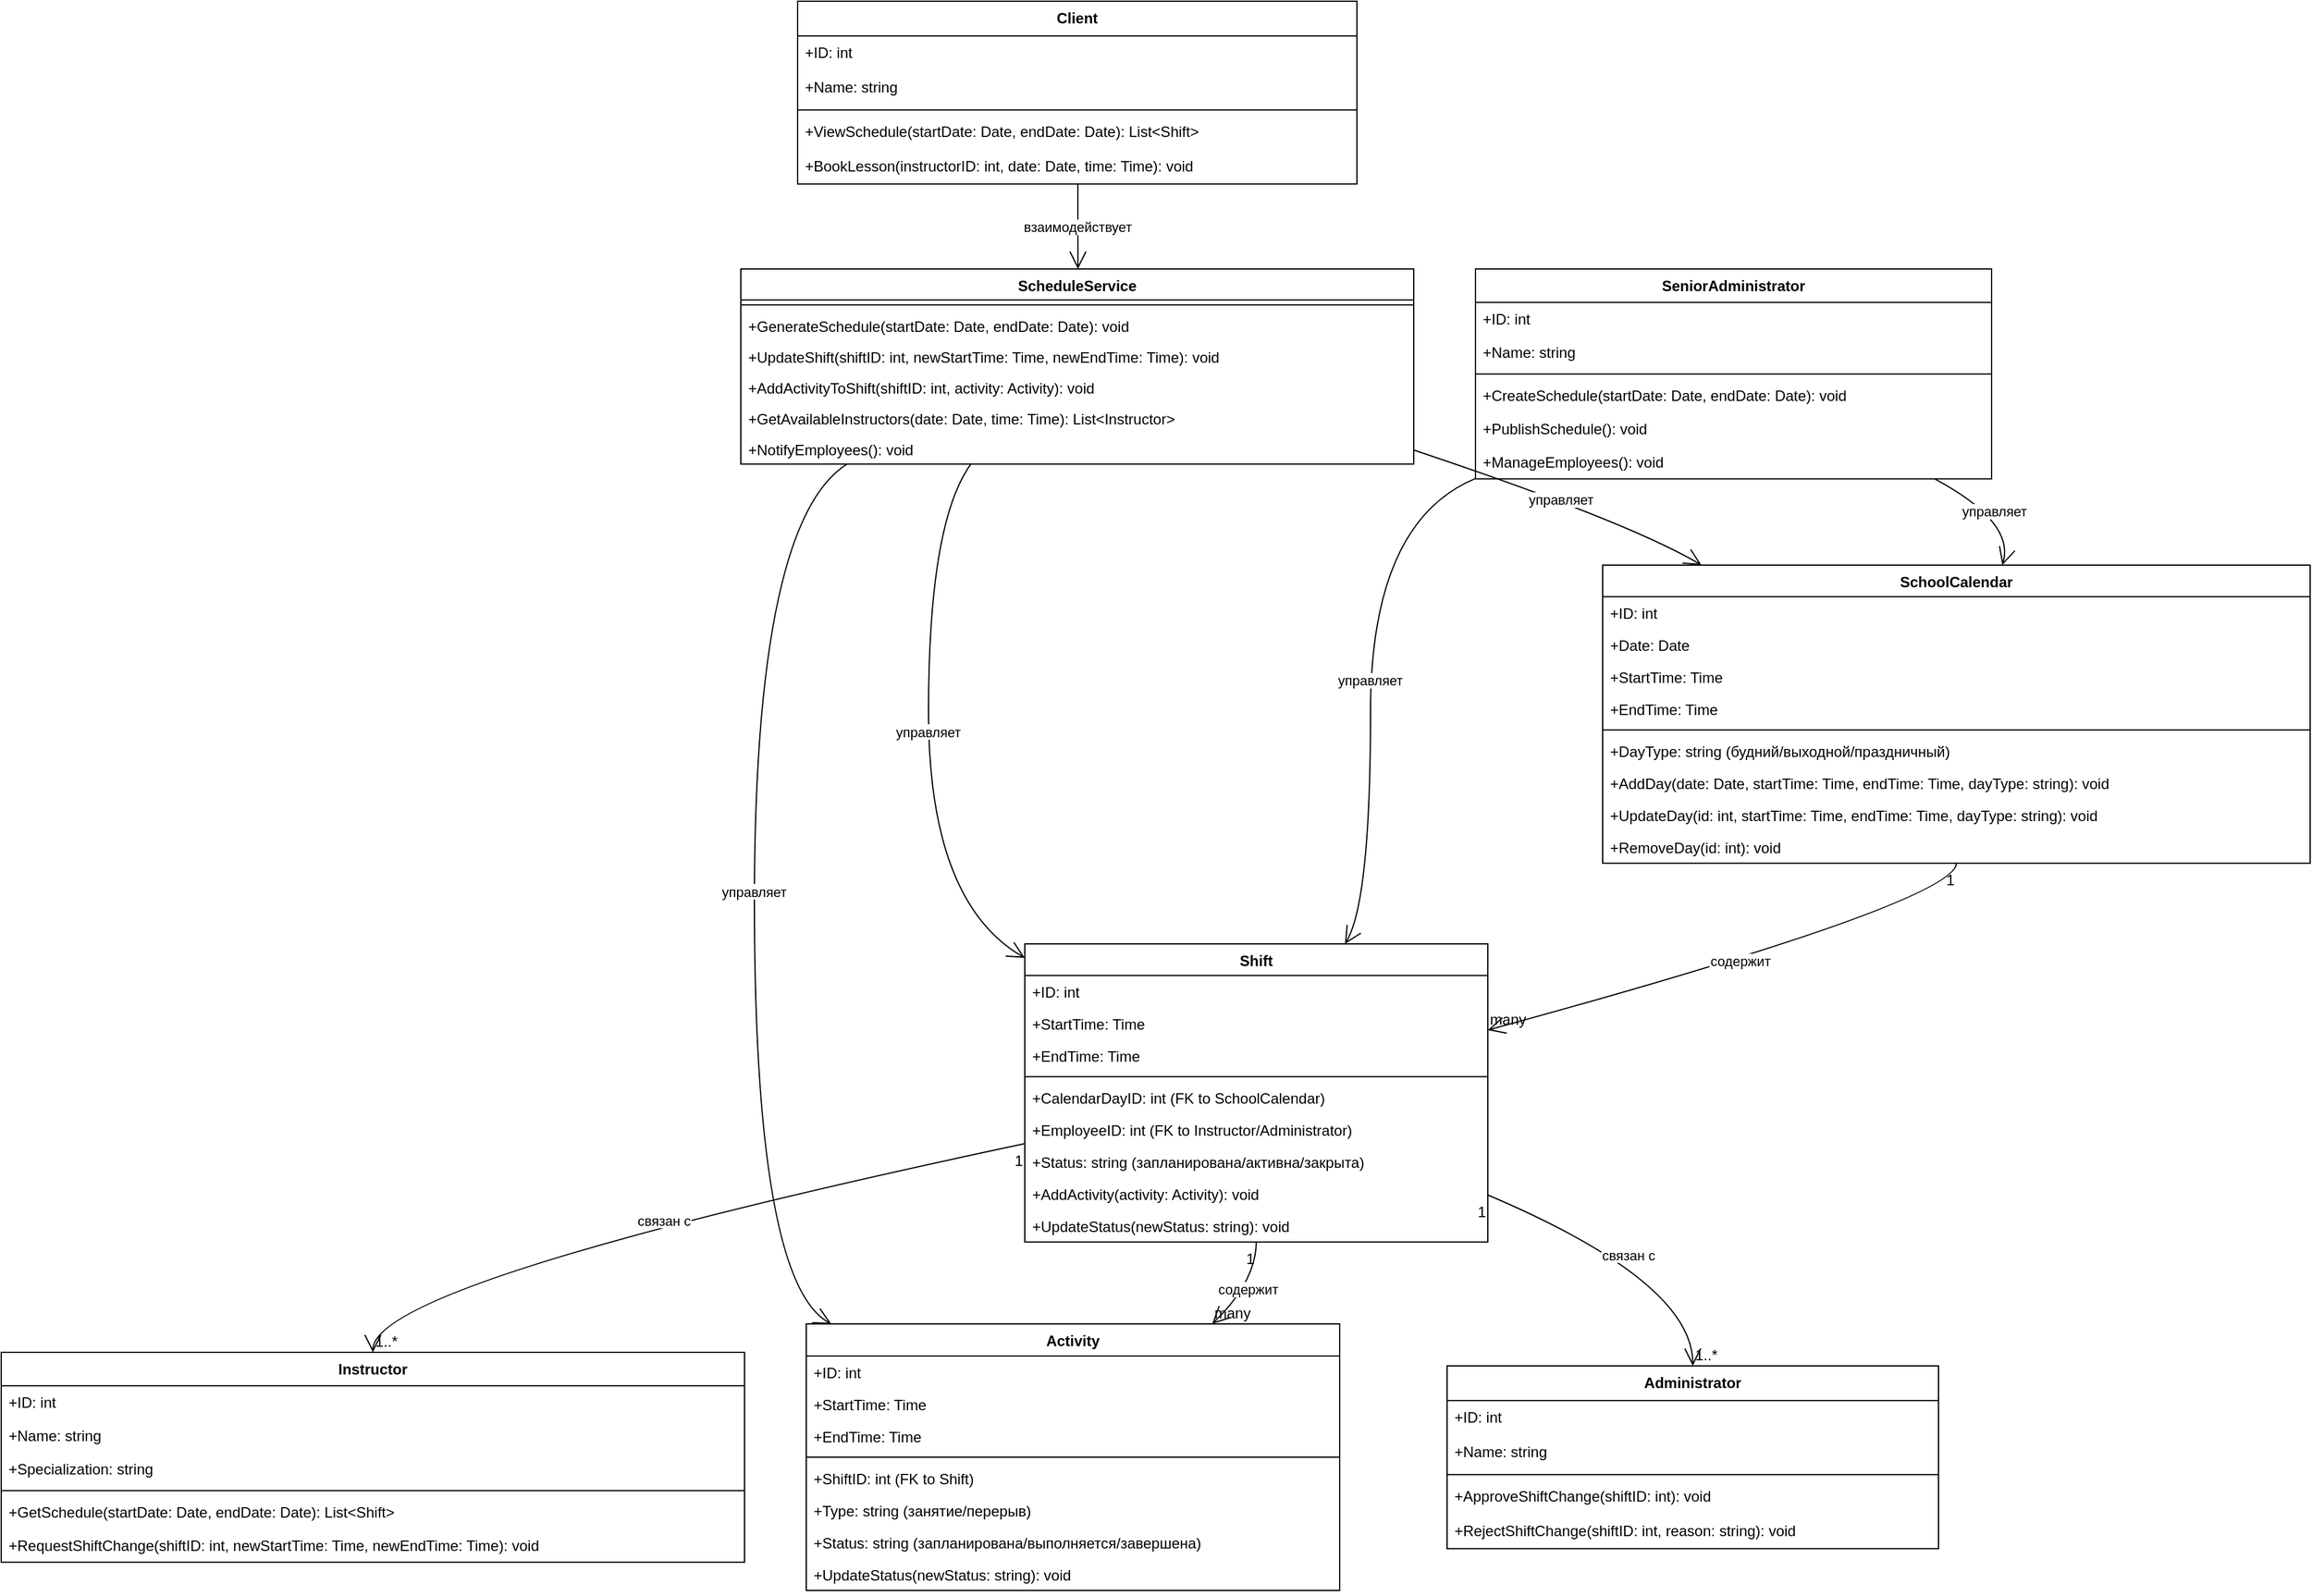 <mxfile version="24.0.4" type="device">
  <diagram name="Page-1" id="CGDX1cf6yrZZ1bMCKbE_">
    <mxGraphModel dx="2726" dy="2071" grid="1" gridSize="10" guides="1" tooltips="1" connect="1" arrows="1" fold="1" page="1" pageScale="1" pageWidth="850" pageHeight="1100" math="0" shadow="0">
      <root>
        <mxCell id="0" />
        <mxCell id="1" parent="0" />
        <mxCell id="gJbDm9_iiknffBqwd1vk-35" value="SchoolCalendar" style="swimlane;fontStyle=1;align=center;verticalAlign=top;childLayout=stackLayout;horizontal=1;startSize=25.667;horizontalStack=0;resizeParent=1;resizeParentMax=0;resizeLast=0;collapsible=0;marginBottom=0;" vertex="1" parent="1">
          <mxGeometry x="1317" y="527" width="573" height="241.667" as="geometry" />
        </mxCell>
        <mxCell id="gJbDm9_iiknffBqwd1vk-36" value="+ID: int" style="text;strokeColor=none;fillColor=none;align=left;verticalAlign=top;spacingLeft=4;spacingRight=4;overflow=hidden;rotatable=0;points=[[0,0.5],[1,0.5]];portConstraint=eastwest;" vertex="1" parent="gJbDm9_iiknffBqwd1vk-35">
          <mxGeometry y="25.667" width="573" height="26" as="geometry" />
        </mxCell>
        <mxCell id="gJbDm9_iiknffBqwd1vk-37" value="+Date: Date" style="text;strokeColor=none;fillColor=none;align=left;verticalAlign=top;spacingLeft=4;spacingRight=4;overflow=hidden;rotatable=0;points=[[0,0.5],[1,0.5]];portConstraint=eastwest;" vertex="1" parent="gJbDm9_iiknffBqwd1vk-35">
          <mxGeometry y="51.667" width="573" height="26" as="geometry" />
        </mxCell>
        <mxCell id="gJbDm9_iiknffBqwd1vk-38" value="+StartTime: Time" style="text;strokeColor=none;fillColor=none;align=left;verticalAlign=top;spacingLeft=4;spacingRight=4;overflow=hidden;rotatable=0;points=[[0,0.5],[1,0.5]];portConstraint=eastwest;" vertex="1" parent="gJbDm9_iiknffBqwd1vk-35">
          <mxGeometry y="77.667" width="573" height="26" as="geometry" />
        </mxCell>
        <mxCell id="gJbDm9_iiknffBqwd1vk-39" value="+EndTime: Time" style="text;strokeColor=none;fillColor=none;align=left;verticalAlign=top;spacingLeft=4;spacingRight=4;overflow=hidden;rotatable=0;points=[[0,0.5],[1,0.5]];portConstraint=eastwest;" vertex="1" parent="gJbDm9_iiknffBqwd1vk-35">
          <mxGeometry y="103.667" width="573" height="26" as="geometry" />
        </mxCell>
        <mxCell id="gJbDm9_iiknffBqwd1vk-40" style="line;strokeWidth=1;fillColor=none;align=left;verticalAlign=middle;spacingTop=-1;spacingLeft=3;spacingRight=3;rotatable=0;labelPosition=right;points=[];portConstraint=eastwest;strokeColor=inherit;" vertex="1" parent="gJbDm9_iiknffBqwd1vk-35">
          <mxGeometry y="129.667" width="573" height="8" as="geometry" />
        </mxCell>
        <mxCell id="gJbDm9_iiknffBqwd1vk-41" value="+DayType: string (будний/выходной/праздничный)" style="text;strokeColor=none;fillColor=none;align=left;verticalAlign=top;spacingLeft=4;spacingRight=4;overflow=hidden;rotatable=0;points=[[0,0.5],[1,0.5]];portConstraint=eastwest;" vertex="1" parent="gJbDm9_iiknffBqwd1vk-35">
          <mxGeometry y="137.667" width="573" height="26" as="geometry" />
        </mxCell>
        <mxCell id="gJbDm9_iiknffBqwd1vk-42" value="+AddDay(date: Date, startTime: Time, endTime: Time, dayType: string): void" style="text;strokeColor=none;fillColor=none;align=left;verticalAlign=top;spacingLeft=4;spacingRight=4;overflow=hidden;rotatable=0;points=[[0,0.5],[1,0.5]];portConstraint=eastwest;" vertex="1" parent="gJbDm9_iiknffBqwd1vk-35">
          <mxGeometry y="163.667" width="573" height="26" as="geometry" />
        </mxCell>
        <mxCell id="gJbDm9_iiknffBqwd1vk-43" value="+UpdateDay(id: int, startTime: Time, endTime: Time, dayType: string): void" style="text;strokeColor=none;fillColor=none;align=left;verticalAlign=top;spacingLeft=4;spacingRight=4;overflow=hidden;rotatable=0;points=[[0,0.5],[1,0.5]];portConstraint=eastwest;" vertex="1" parent="gJbDm9_iiknffBqwd1vk-35">
          <mxGeometry y="189.667" width="573" height="26" as="geometry" />
        </mxCell>
        <mxCell id="gJbDm9_iiknffBqwd1vk-44" value="+RemoveDay(id: int): void" style="text;strokeColor=none;fillColor=none;align=left;verticalAlign=top;spacingLeft=4;spacingRight=4;overflow=hidden;rotatable=0;points=[[0,0.5],[1,0.5]];portConstraint=eastwest;" vertex="1" parent="gJbDm9_iiknffBqwd1vk-35">
          <mxGeometry y="215.667" width="573" height="26" as="geometry" />
        </mxCell>
        <mxCell id="gJbDm9_iiknffBqwd1vk-45" value="Shift" style="swimlane;fontStyle=1;align=center;verticalAlign=top;childLayout=stackLayout;horizontal=1;startSize=25.667;horizontalStack=0;resizeParent=1;resizeParentMax=0;resizeLast=0;collapsible=0;marginBottom=0;" vertex="1" parent="1">
          <mxGeometry x="849" y="834" width="375" height="241.667" as="geometry" />
        </mxCell>
        <mxCell id="gJbDm9_iiknffBqwd1vk-46" value="+ID: int" style="text;strokeColor=none;fillColor=none;align=left;verticalAlign=top;spacingLeft=4;spacingRight=4;overflow=hidden;rotatable=0;points=[[0,0.5],[1,0.5]];portConstraint=eastwest;" vertex="1" parent="gJbDm9_iiknffBqwd1vk-45">
          <mxGeometry y="25.667" width="375" height="26" as="geometry" />
        </mxCell>
        <mxCell id="gJbDm9_iiknffBqwd1vk-47" value="+StartTime: Time" style="text;strokeColor=none;fillColor=none;align=left;verticalAlign=top;spacingLeft=4;spacingRight=4;overflow=hidden;rotatable=0;points=[[0,0.5],[1,0.5]];portConstraint=eastwest;" vertex="1" parent="gJbDm9_iiknffBqwd1vk-45">
          <mxGeometry y="51.667" width="375" height="26" as="geometry" />
        </mxCell>
        <mxCell id="gJbDm9_iiknffBqwd1vk-48" value="+EndTime: Time" style="text;strokeColor=none;fillColor=none;align=left;verticalAlign=top;spacingLeft=4;spacingRight=4;overflow=hidden;rotatable=0;points=[[0,0.5],[1,0.5]];portConstraint=eastwest;" vertex="1" parent="gJbDm9_iiknffBqwd1vk-45">
          <mxGeometry y="77.667" width="375" height="26" as="geometry" />
        </mxCell>
        <mxCell id="gJbDm9_iiknffBqwd1vk-49" style="line;strokeWidth=1;fillColor=none;align=left;verticalAlign=middle;spacingTop=-1;spacingLeft=3;spacingRight=3;rotatable=0;labelPosition=right;points=[];portConstraint=eastwest;strokeColor=inherit;" vertex="1" parent="gJbDm9_iiknffBqwd1vk-45">
          <mxGeometry y="103.667" width="375" height="8" as="geometry" />
        </mxCell>
        <mxCell id="gJbDm9_iiknffBqwd1vk-50" value="+CalendarDayID: int (FK to SchoolCalendar)" style="text;strokeColor=none;fillColor=none;align=left;verticalAlign=top;spacingLeft=4;spacingRight=4;overflow=hidden;rotatable=0;points=[[0,0.5],[1,0.5]];portConstraint=eastwest;" vertex="1" parent="gJbDm9_iiknffBqwd1vk-45">
          <mxGeometry y="111.667" width="375" height="26" as="geometry" />
        </mxCell>
        <mxCell id="gJbDm9_iiknffBqwd1vk-51" value="+EmployeeID: int (FK to Instructor/Administrator)" style="text;strokeColor=none;fillColor=none;align=left;verticalAlign=top;spacingLeft=4;spacingRight=4;overflow=hidden;rotatable=0;points=[[0,0.5],[1,0.5]];portConstraint=eastwest;" vertex="1" parent="gJbDm9_iiknffBqwd1vk-45">
          <mxGeometry y="137.667" width="375" height="26" as="geometry" />
        </mxCell>
        <mxCell id="gJbDm9_iiknffBqwd1vk-52" value="+Status: string (запланирована/активна/закрыта)" style="text;strokeColor=none;fillColor=none;align=left;verticalAlign=top;spacingLeft=4;spacingRight=4;overflow=hidden;rotatable=0;points=[[0,0.5],[1,0.5]];portConstraint=eastwest;" vertex="1" parent="gJbDm9_iiknffBqwd1vk-45">
          <mxGeometry y="163.667" width="375" height="26" as="geometry" />
        </mxCell>
        <mxCell id="gJbDm9_iiknffBqwd1vk-53" value="+AddActivity(activity: Activity): void" style="text;strokeColor=none;fillColor=none;align=left;verticalAlign=top;spacingLeft=4;spacingRight=4;overflow=hidden;rotatable=0;points=[[0,0.5],[1,0.5]];portConstraint=eastwest;" vertex="1" parent="gJbDm9_iiknffBqwd1vk-45">
          <mxGeometry y="189.667" width="375" height="26" as="geometry" />
        </mxCell>
        <mxCell id="gJbDm9_iiknffBqwd1vk-54" value="+UpdateStatus(newStatus: string): void" style="text;strokeColor=none;fillColor=none;align=left;verticalAlign=top;spacingLeft=4;spacingRight=4;overflow=hidden;rotatable=0;points=[[0,0.5],[1,0.5]];portConstraint=eastwest;" vertex="1" parent="gJbDm9_iiknffBqwd1vk-45">
          <mxGeometry y="215.667" width="375" height="26" as="geometry" />
        </mxCell>
        <mxCell id="gJbDm9_iiknffBqwd1vk-55" value="Activity" style="swimlane;fontStyle=1;align=center;verticalAlign=top;childLayout=stackLayout;horizontal=1;startSize=26.042;horizontalStack=0;resizeParent=1;resizeParentMax=0;resizeLast=0;collapsible=0;marginBottom=0;" vertex="1" parent="1">
          <mxGeometry x="672" y="1142" width="432" height="216.042" as="geometry" />
        </mxCell>
        <mxCell id="gJbDm9_iiknffBqwd1vk-56" value="+ID: int" style="text;strokeColor=none;fillColor=none;align=left;verticalAlign=top;spacingLeft=4;spacingRight=4;overflow=hidden;rotatable=0;points=[[0,0.5],[1,0.5]];portConstraint=eastwest;" vertex="1" parent="gJbDm9_iiknffBqwd1vk-55">
          <mxGeometry y="26.042" width="432" height="26" as="geometry" />
        </mxCell>
        <mxCell id="gJbDm9_iiknffBqwd1vk-57" value="+StartTime: Time" style="text;strokeColor=none;fillColor=none;align=left;verticalAlign=top;spacingLeft=4;spacingRight=4;overflow=hidden;rotatable=0;points=[[0,0.5],[1,0.5]];portConstraint=eastwest;" vertex="1" parent="gJbDm9_iiknffBqwd1vk-55">
          <mxGeometry y="52.042" width="432" height="26" as="geometry" />
        </mxCell>
        <mxCell id="gJbDm9_iiknffBqwd1vk-58" value="+EndTime: Time" style="text;strokeColor=none;fillColor=none;align=left;verticalAlign=top;spacingLeft=4;spacingRight=4;overflow=hidden;rotatable=0;points=[[0,0.5],[1,0.5]];portConstraint=eastwest;" vertex="1" parent="gJbDm9_iiknffBqwd1vk-55">
          <mxGeometry y="78.042" width="432" height="26" as="geometry" />
        </mxCell>
        <mxCell id="gJbDm9_iiknffBqwd1vk-59" style="line;strokeWidth=1;fillColor=none;align=left;verticalAlign=middle;spacingTop=-1;spacingLeft=3;spacingRight=3;rotatable=0;labelPosition=right;points=[];portConstraint=eastwest;strokeColor=inherit;" vertex="1" parent="gJbDm9_iiknffBqwd1vk-55">
          <mxGeometry y="104.042" width="432" height="8" as="geometry" />
        </mxCell>
        <mxCell id="gJbDm9_iiknffBqwd1vk-60" value="+ShiftID: int (FK to Shift)" style="text;strokeColor=none;fillColor=none;align=left;verticalAlign=top;spacingLeft=4;spacingRight=4;overflow=hidden;rotatable=0;points=[[0,0.5],[1,0.5]];portConstraint=eastwest;" vertex="1" parent="gJbDm9_iiknffBqwd1vk-55">
          <mxGeometry y="112.042" width="432" height="26" as="geometry" />
        </mxCell>
        <mxCell id="gJbDm9_iiknffBqwd1vk-61" value="+Type: string (занятие/перерыв)" style="text;strokeColor=none;fillColor=none;align=left;verticalAlign=top;spacingLeft=4;spacingRight=4;overflow=hidden;rotatable=0;points=[[0,0.5],[1,0.5]];portConstraint=eastwest;" vertex="1" parent="gJbDm9_iiknffBqwd1vk-55">
          <mxGeometry y="138.042" width="432" height="26" as="geometry" />
        </mxCell>
        <mxCell id="gJbDm9_iiknffBqwd1vk-62" value="+Status: string (запланирована/выполняется/завершена)" style="text;strokeColor=none;fillColor=none;align=left;verticalAlign=top;spacingLeft=4;spacingRight=4;overflow=hidden;rotatable=0;points=[[0,0.5],[1,0.5]];portConstraint=eastwest;" vertex="1" parent="gJbDm9_iiknffBqwd1vk-55">
          <mxGeometry y="164.042" width="432" height="26" as="geometry" />
        </mxCell>
        <mxCell id="gJbDm9_iiknffBqwd1vk-63" value="+UpdateStatus(newStatus: string): void" style="text;strokeColor=none;fillColor=none;align=left;verticalAlign=top;spacingLeft=4;spacingRight=4;overflow=hidden;rotatable=0;points=[[0,0.5],[1,0.5]];portConstraint=eastwest;" vertex="1" parent="gJbDm9_iiknffBqwd1vk-55">
          <mxGeometry y="190.042" width="432" height="26" as="geometry" />
        </mxCell>
        <mxCell id="gJbDm9_iiknffBqwd1vk-64" value="Instructor" style="swimlane;fontStyle=1;align=center;verticalAlign=top;childLayout=stackLayout;horizontal=1;startSize=27.167;horizontalStack=0;resizeParent=1;resizeParentMax=0;resizeLast=0;collapsible=0;marginBottom=0;" vertex="1" parent="1">
          <mxGeometry x="20" y="1165" width="602" height="170.167" as="geometry" />
        </mxCell>
        <mxCell id="gJbDm9_iiknffBqwd1vk-65" value="+ID: int" style="text;strokeColor=none;fillColor=none;align=left;verticalAlign=top;spacingLeft=4;spacingRight=4;overflow=hidden;rotatable=0;points=[[0,0.5],[1,0.5]];portConstraint=eastwest;" vertex="1" parent="gJbDm9_iiknffBqwd1vk-64">
          <mxGeometry y="27.167" width="602" height="27" as="geometry" />
        </mxCell>
        <mxCell id="gJbDm9_iiknffBqwd1vk-66" value="+Name: string" style="text;strokeColor=none;fillColor=none;align=left;verticalAlign=top;spacingLeft=4;spacingRight=4;overflow=hidden;rotatable=0;points=[[0,0.5],[1,0.5]];portConstraint=eastwest;" vertex="1" parent="gJbDm9_iiknffBqwd1vk-64">
          <mxGeometry y="54.167" width="602" height="27" as="geometry" />
        </mxCell>
        <mxCell id="gJbDm9_iiknffBqwd1vk-67" value="+Specialization: string" style="text;strokeColor=none;fillColor=none;align=left;verticalAlign=top;spacingLeft=4;spacingRight=4;overflow=hidden;rotatable=0;points=[[0,0.5],[1,0.5]];portConstraint=eastwest;" vertex="1" parent="gJbDm9_iiknffBqwd1vk-64">
          <mxGeometry y="81.167" width="602" height="27" as="geometry" />
        </mxCell>
        <mxCell id="gJbDm9_iiknffBqwd1vk-68" style="line;strokeWidth=1;fillColor=none;align=left;verticalAlign=middle;spacingTop=-1;spacingLeft=3;spacingRight=3;rotatable=0;labelPosition=right;points=[];portConstraint=eastwest;strokeColor=inherit;" vertex="1" parent="gJbDm9_iiknffBqwd1vk-64">
          <mxGeometry y="108.167" width="602" height="8" as="geometry" />
        </mxCell>
        <mxCell id="gJbDm9_iiknffBqwd1vk-69" value="+GetSchedule(startDate: Date, endDate: Date): List&lt;Shift&gt;" style="text;strokeColor=none;fillColor=none;align=left;verticalAlign=top;spacingLeft=4;spacingRight=4;overflow=hidden;rotatable=0;points=[[0,0.5],[1,0.5]];portConstraint=eastwest;" vertex="1" parent="gJbDm9_iiknffBqwd1vk-64">
          <mxGeometry y="116.167" width="602" height="27" as="geometry" />
        </mxCell>
        <mxCell id="gJbDm9_iiknffBqwd1vk-70" value="+RequestShiftChange(shiftID: int, newStartTime: Time, newEndTime: Time): void" style="text;strokeColor=none;fillColor=none;align=left;verticalAlign=top;spacingLeft=4;spacingRight=4;overflow=hidden;rotatable=0;points=[[0,0.5],[1,0.5]];portConstraint=eastwest;" vertex="1" parent="gJbDm9_iiknffBqwd1vk-64">
          <mxGeometry y="143.167" width="602" height="27" as="geometry" />
        </mxCell>
        <mxCell id="gJbDm9_iiknffBqwd1vk-71" value="Administrator" style="swimlane;fontStyle=1;align=center;verticalAlign=top;childLayout=stackLayout;horizontal=1;startSize=28.067;horizontalStack=0;resizeParent=1;resizeParentMax=0;resizeLast=0;collapsible=0;marginBottom=0;" vertex="1" parent="1">
          <mxGeometry x="1191" y="1176" width="398" height="148.067" as="geometry" />
        </mxCell>
        <mxCell id="gJbDm9_iiknffBqwd1vk-72" value="+ID: int" style="text;strokeColor=none;fillColor=none;align=left;verticalAlign=top;spacingLeft=4;spacingRight=4;overflow=hidden;rotatable=0;points=[[0,0.5],[1,0.5]];portConstraint=eastwest;" vertex="1" parent="gJbDm9_iiknffBqwd1vk-71">
          <mxGeometry y="28.067" width="398" height="28" as="geometry" />
        </mxCell>
        <mxCell id="gJbDm9_iiknffBqwd1vk-73" value="+Name: string" style="text;strokeColor=none;fillColor=none;align=left;verticalAlign=top;spacingLeft=4;spacingRight=4;overflow=hidden;rotatable=0;points=[[0,0.5],[1,0.5]];portConstraint=eastwest;" vertex="1" parent="gJbDm9_iiknffBqwd1vk-71">
          <mxGeometry y="56.067" width="398" height="28" as="geometry" />
        </mxCell>
        <mxCell id="gJbDm9_iiknffBqwd1vk-74" style="line;strokeWidth=1;fillColor=none;align=left;verticalAlign=middle;spacingTop=-1;spacingLeft=3;spacingRight=3;rotatable=0;labelPosition=right;points=[];portConstraint=eastwest;strokeColor=inherit;" vertex="1" parent="gJbDm9_iiknffBqwd1vk-71">
          <mxGeometry y="84.067" width="398" height="8" as="geometry" />
        </mxCell>
        <mxCell id="gJbDm9_iiknffBqwd1vk-75" value="+ApproveShiftChange(shiftID: int): void" style="text;strokeColor=none;fillColor=none;align=left;verticalAlign=top;spacingLeft=4;spacingRight=4;overflow=hidden;rotatable=0;points=[[0,0.5],[1,0.5]];portConstraint=eastwest;" vertex="1" parent="gJbDm9_iiknffBqwd1vk-71">
          <mxGeometry y="92.067" width="398" height="28" as="geometry" />
        </mxCell>
        <mxCell id="gJbDm9_iiknffBqwd1vk-76" value="+RejectShiftChange(shiftID: int, reason: string): void" style="text;strokeColor=none;fillColor=none;align=left;verticalAlign=top;spacingLeft=4;spacingRight=4;overflow=hidden;rotatable=0;points=[[0,0.5],[1,0.5]];portConstraint=eastwest;" vertex="1" parent="gJbDm9_iiknffBqwd1vk-71">
          <mxGeometry y="120.067" width="398" height="28" as="geometry" />
        </mxCell>
        <mxCell id="gJbDm9_iiknffBqwd1vk-77" value="SeniorAdministrator" style="swimlane;fontStyle=1;align=center;verticalAlign=top;childLayout=stackLayout;horizontal=1;startSize=27.167;horizontalStack=0;resizeParent=1;resizeParentMax=0;resizeLast=0;collapsible=0;marginBottom=0;" vertex="1" parent="1">
          <mxGeometry x="1214" y="287" width="418" height="170.167" as="geometry" />
        </mxCell>
        <mxCell id="gJbDm9_iiknffBqwd1vk-78" value="+ID: int" style="text;strokeColor=none;fillColor=none;align=left;verticalAlign=top;spacingLeft=4;spacingRight=4;overflow=hidden;rotatable=0;points=[[0,0.5],[1,0.5]];portConstraint=eastwest;" vertex="1" parent="gJbDm9_iiknffBqwd1vk-77">
          <mxGeometry y="27.167" width="418" height="27" as="geometry" />
        </mxCell>
        <mxCell id="gJbDm9_iiknffBqwd1vk-79" value="+Name: string" style="text;strokeColor=none;fillColor=none;align=left;verticalAlign=top;spacingLeft=4;spacingRight=4;overflow=hidden;rotatable=0;points=[[0,0.5],[1,0.5]];portConstraint=eastwest;" vertex="1" parent="gJbDm9_iiknffBqwd1vk-77">
          <mxGeometry y="54.167" width="418" height="27" as="geometry" />
        </mxCell>
        <mxCell id="gJbDm9_iiknffBqwd1vk-80" style="line;strokeWidth=1;fillColor=none;align=left;verticalAlign=middle;spacingTop=-1;spacingLeft=3;spacingRight=3;rotatable=0;labelPosition=right;points=[];portConstraint=eastwest;strokeColor=inherit;" vertex="1" parent="gJbDm9_iiknffBqwd1vk-77">
          <mxGeometry y="81.167" width="418" height="8" as="geometry" />
        </mxCell>
        <mxCell id="gJbDm9_iiknffBqwd1vk-81" value="+CreateSchedule(startDate: Date, endDate: Date): void" style="text;strokeColor=none;fillColor=none;align=left;verticalAlign=top;spacingLeft=4;spacingRight=4;overflow=hidden;rotatable=0;points=[[0,0.5],[1,0.5]];portConstraint=eastwest;" vertex="1" parent="gJbDm9_iiknffBqwd1vk-77">
          <mxGeometry y="89.167" width="418" height="27" as="geometry" />
        </mxCell>
        <mxCell id="gJbDm9_iiknffBqwd1vk-82" value="+PublishSchedule(): void" style="text;strokeColor=none;fillColor=none;align=left;verticalAlign=top;spacingLeft=4;spacingRight=4;overflow=hidden;rotatable=0;points=[[0,0.5],[1,0.5]];portConstraint=eastwest;" vertex="1" parent="gJbDm9_iiknffBqwd1vk-77">
          <mxGeometry y="116.167" width="418" height="27" as="geometry" />
        </mxCell>
        <mxCell id="gJbDm9_iiknffBqwd1vk-83" value="+ManageEmployees(): void" style="text;strokeColor=none;fillColor=none;align=left;verticalAlign=top;spacingLeft=4;spacingRight=4;overflow=hidden;rotatable=0;points=[[0,0.5],[1,0.5]];portConstraint=eastwest;" vertex="1" parent="gJbDm9_iiknffBqwd1vk-77">
          <mxGeometry y="143.167" width="418" height="27" as="geometry" />
        </mxCell>
        <mxCell id="gJbDm9_iiknffBqwd1vk-84" value="Client" style="swimlane;fontStyle=1;align=center;verticalAlign=top;childLayout=stackLayout;horizontal=1;startSize=28.067;horizontalStack=0;resizeParent=1;resizeParentMax=0;resizeLast=0;collapsible=0;marginBottom=0;" vertex="1" parent="1">
          <mxGeometry x="665" y="70" width="453" height="148.067" as="geometry" />
        </mxCell>
        <mxCell id="gJbDm9_iiknffBqwd1vk-85" value="+ID: int" style="text;strokeColor=none;fillColor=none;align=left;verticalAlign=top;spacingLeft=4;spacingRight=4;overflow=hidden;rotatable=0;points=[[0,0.5],[1,0.5]];portConstraint=eastwest;" vertex="1" parent="gJbDm9_iiknffBqwd1vk-84">
          <mxGeometry y="28.067" width="453" height="28" as="geometry" />
        </mxCell>
        <mxCell id="gJbDm9_iiknffBqwd1vk-86" value="+Name: string" style="text;strokeColor=none;fillColor=none;align=left;verticalAlign=top;spacingLeft=4;spacingRight=4;overflow=hidden;rotatable=0;points=[[0,0.5],[1,0.5]];portConstraint=eastwest;" vertex="1" parent="gJbDm9_iiknffBqwd1vk-84">
          <mxGeometry y="56.067" width="453" height="28" as="geometry" />
        </mxCell>
        <mxCell id="gJbDm9_iiknffBqwd1vk-87" style="line;strokeWidth=1;fillColor=none;align=left;verticalAlign=middle;spacingTop=-1;spacingLeft=3;spacingRight=3;rotatable=0;labelPosition=right;points=[];portConstraint=eastwest;strokeColor=inherit;" vertex="1" parent="gJbDm9_iiknffBqwd1vk-84">
          <mxGeometry y="84.067" width="453" height="8" as="geometry" />
        </mxCell>
        <mxCell id="gJbDm9_iiknffBqwd1vk-88" value="+ViewSchedule(startDate: Date, endDate: Date): List&lt;Shift&gt;" style="text;strokeColor=none;fillColor=none;align=left;verticalAlign=top;spacingLeft=4;spacingRight=4;overflow=hidden;rotatable=0;points=[[0,0.5],[1,0.5]];portConstraint=eastwest;" vertex="1" parent="gJbDm9_iiknffBqwd1vk-84">
          <mxGeometry y="92.067" width="453" height="28" as="geometry" />
        </mxCell>
        <mxCell id="gJbDm9_iiknffBqwd1vk-89" value="+BookLesson(instructorID: int, date: Date, time: Time): void" style="text;strokeColor=none;fillColor=none;align=left;verticalAlign=top;spacingLeft=4;spacingRight=4;overflow=hidden;rotatable=0;points=[[0,0.5],[1,0.5]];portConstraint=eastwest;" vertex="1" parent="gJbDm9_iiknffBqwd1vk-84">
          <mxGeometry y="120.067" width="453" height="28" as="geometry" />
        </mxCell>
        <mxCell id="gJbDm9_iiknffBqwd1vk-90" value="ScheduleService" style="swimlane;fontStyle=1;align=center;verticalAlign=top;childLayout=stackLayout;horizontal=1;startSize=25.077;horizontalStack=0;resizeParent=1;resizeParentMax=0;resizeLast=0;collapsible=0;marginBottom=0;" vertex="1" parent="1">
          <mxGeometry x="619" y="287" width="545" height="158.077" as="geometry" />
        </mxCell>
        <mxCell id="gJbDm9_iiknffBqwd1vk-91" style="line;strokeWidth=1;fillColor=none;align=left;verticalAlign=middle;spacingTop=-1;spacingLeft=3;spacingRight=3;rotatable=0;labelPosition=right;points=[];portConstraint=eastwest;strokeColor=inherit;" vertex="1" parent="gJbDm9_iiknffBqwd1vk-90">
          <mxGeometry y="25.077" width="545" height="8" as="geometry" />
        </mxCell>
        <mxCell id="gJbDm9_iiknffBqwd1vk-92" value="+GenerateSchedule(startDate: Date, endDate: Date): void" style="text;strokeColor=none;fillColor=none;align=left;verticalAlign=top;spacingLeft=4;spacingRight=4;overflow=hidden;rotatable=0;points=[[0,0.5],[1,0.5]];portConstraint=eastwest;" vertex="1" parent="gJbDm9_iiknffBqwd1vk-90">
          <mxGeometry y="33.077" width="545" height="25" as="geometry" />
        </mxCell>
        <mxCell id="gJbDm9_iiknffBqwd1vk-93" value="+UpdateShift(shiftID: int, newStartTime: Time, newEndTime: Time): void" style="text;strokeColor=none;fillColor=none;align=left;verticalAlign=top;spacingLeft=4;spacingRight=4;overflow=hidden;rotatable=0;points=[[0,0.5],[1,0.5]];portConstraint=eastwest;" vertex="1" parent="gJbDm9_iiknffBqwd1vk-90">
          <mxGeometry y="58.077" width="545" height="25" as="geometry" />
        </mxCell>
        <mxCell id="gJbDm9_iiknffBqwd1vk-94" value="+AddActivityToShift(shiftID: int, activity: Activity): void" style="text;strokeColor=none;fillColor=none;align=left;verticalAlign=top;spacingLeft=4;spacingRight=4;overflow=hidden;rotatable=0;points=[[0,0.5],[1,0.5]];portConstraint=eastwest;" vertex="1" parent="gJbDm9_iiknffBqwd1vk-90">
          <mxGeometry y="83.077" width="545" height="25" as="geometry" />
        </mxCell>
        <mxCell id="gJbDm9_iiknffBqwd1vk-95" value="+GetAvailableInstructors(date: Date, time: Time): List&lt;Instructor&gt;" style="text;strokeColor=none;fillColor=none;align=left;verticalAlign=top;spacingLeft=4;spacingRight=4;overflow=hidden;rotatable=0;points=[[0,0.5],[1,0.5]];portConstraint=eastwest;" vertex="1" parent="gJbDm9_iiknffBqwd1vk-90">
          <mxGeometry y="108.077" width="545" height="25" as="geometry" />
        </mxCell>
        <mxCell id="gJbDm9_iiknffBqwd1vk-96" value="+NotifyEmployees(): void" style="text;strokeColor=none;fillColor=none;align=left;verticalAlign=top;spacingLeft=4;spacingRight=4;overflow=hidden;rotatable=0;points=[[0,0.5],[1,0.5]];portConstraint=eastwest;" vertex="1" parent="gJbDm9_iiknffBqwd1vk-90">
          <mxGeometry y="133.077" width="545" height="25" as="geometry" />
        </mxCell>
        <mxCell id="gJbDm9_iiknffBqwd1vk-97" value="содержит" style="curved=1;startArrow=none;endArrow=open;endSize=12;exitX=0.5;exitY=0.999;entryX=1.0;entryY=0.289;rounded=0;" edge="1" parent="1" source="gJbDm9_iiknffBqwd1vk-35" target="gJbDm9_iiknffBqwd1vk-45">
          <mxGeometry relative="1" as="geometry">
            <Array as="points">
              <mxPoint x="1603" y="800" />
            </Array>
          </mxGeometry>
        </mxCell>
        <mxCell id="gJbDm9_iiknffBqwd1vk-98" value="1" style="edgeLabel;resizable=0;labelBackgroundColor=none;fontSize=12;align=right;verticalAlign=top;" vertex="1" parent="gJbDm9_iiknffBqwd1vk-97">
          <mxGeometry x="-1" relative="1" as="geometry" />
        </mxCell>
        <mxCell id="gJbDm9_iiknffBqwd1vk-99" value="many" style="edgeLabel;resizable=0;labelBackgroundColor=none;fontSize=12;align=left;verticalAlign=bottom;" vertex="1" parent="gJbDm9_iiknffBqwd1vk-97">
          <mxGeometry x="1" relative="1" as="geometry" />
        </mxCell>
        <mxCell id="gJbDm9_iiknffBqwd1vk-100" value="содержит" style="curved=1;startArrow=none;endArrow=open;endSize=12;exitX=0.5;exitY=1.001;entryX=0.761;entryY=2.119e-7;rounded=0;" edge="1" parent="1" source="gJbDm9_iiknffBqwd1vk-45" target="gJbDm9_iiknffBqwd1vk-55">
          <mxGeometry relative="1" as="geometry">
            <Array as="points">
              <mxPoint x="1036" y="1108" />
            </Array>
          </mxGeometry>
        </mxCell>
        <mxCell id="gJbDm9_iiknffBqwd1vk-101" value="1" style="edgeLabel;resizable=0;labelBackgroundColor=none;fontSize=12;align=right;verticalAlign=top;" vertex="1" parent="gJbDm9_iiknffBqwd1vk-100">
          <mxGeometry x="-1" relative="1" as="geometry" />
        </mxCell>
        <mxCell id="gJbDm9_iiknffBqwd1vk-102" value="many" style="edgeLabel;resizable=0;labelBackgroundColor=none;fontSize=12;align=left;verticalAlign=bottom;" vertex="1" parent="gJbDm9_iiknffBqwd1vk-100">
          <mxGeometry x="1" relative="1" as="geometry" />
        </mxCell>
        <mxCell id="gJbDm9_iiknffBqwd1vk-103" value="связан с" style="curved=1;startArrow=none;endArrow=open;endSize=12;exitX=-0.0;exitY=0.67;entryX=0.5;entryY=-0.002;rounded=0;" edge="1" parent="1" source="gJbDm9_iiknffBqwd1vk-45" target="gJbDm9_iiknffBqwd1vk-64">
          <mxGeometry relative="1" as="geometry">
            <Array as="points">
              <mxPoint x="321" y="1108" />
            </Array>
          </mxGeometry>
        </mxCell>
        <mxCell id="gJbDm9_iiknffBqwd1vk-104" value="1" style="edgeLabel;resizable=0;labelBackgroundColor=none;fontSize=12;align=right;verticalAlign=top;" vertex="1" parent="gJbDm9_iiknffBqwd1vk-103">
          <mxGeometry x="-1" relative="1" as="geometry" />
        </mxCell>
        <mxCell id="gJbDm9_iiknffBqwd1vk-105" value="1..*" style="edgeLabel;resizable=0;labelBackgroundColor=none;fontSize=12;align=left;verticalAlign=bottom;" vertex="1" parent="gJbDm9_iiknffBqwd1vk-103">
          <mxGeometry x="1" relative="1" as="geometry" />
        </mxCell>
        <mxCell id="gJbDm9_iiknffBqwd1vk-106" value="связан с" style="curved=1;startArrow=none;endArrow=open;endSize=12;exitX=1.0;exitY=0.842;entryX=0.5;entryY=2.577e-7;rounded=0;" edge="1" parent="1" source="gJbDm9_iiknffBqwd1vk-45" target="gJbDm9_iiknffBqwd1vk-71">
          <mxGeometry relative="1" as="geometry">
            <Array as="points">
              <mxPoint x="1390" y="1108" />
            </Array>
          </mxGeometry>
        </mxCell>
        <mxCell id="gJbDm9_iiknffBqwd1vk-107" value="1" style="edgeLabel;resizable=0;labelBackgroundColor=none;fontSize=12;align=right;verticalAlign=top;" vertex="1" parent="gJbDm9_iiknffBqwd1vk-106">
          <mxGeometry x="-1" relative="1" as="geometry" />
        </mxCell>
        <mxCell id="gJbDm9_iiknffBqwd1vk-108" value="1..*" style="edgeLabel;resizable=0;labelBackgroundColor=none;fontSize=12;align=left;verticalAlign=bottom;" vertex="1" parent="gJbDm9_iiknffBqwd1vk-106">
          <mxGeometry x="1" relative="1" as="geometry" />
        </mxCell>
        <mxCell id="gJbDm9_iiknffBqwd1vk-109" value="управляет" style="curved=1;startArrow=none;endArrow=open;endSize=12;exitX=0.89;exitY=1.0;entryX=0.565;entryY=-0.001;rounded=0;" edge="1" parent="1" source="gJbDm9_iiknffBqwd1vk-77" target="gJbDm9_iiknffBqwd1vk-35">
          <mxGeometry relative="1" as="geometry">
            <Array as="points">
              <mxPoint x="1651" y="492" />
            </Array>
          </mxGeometry>
        </mxCell>
        <mxCell id="gJbDm9_iiknffBqwd1vk-110" value="управляет" style="curved=1;startArrow=none;endArrow=open;endSize=12;exitX=0.001;exitY=0.997;entryX=0.691;entryY=0.001;rounded=0;" edge="1" parent="1" source="gJbDm9_iiknffBqwd1vk-77" target="gJbDm9_iiknffBqwd1vk-45">
          <mxGeometry relative="1" as="geometry">
            <Array as="points">
              <mxPoint x="1129" y="492" />
              <mxPoint x="1129" y="800" />
            </Array>
          </mxGeometry>
        </mxCell>
        <mxCell id="gJbDm9_iiknffBqwd1vk-111" value="взаимодействует" style="curved=1;startArrow=none;endArrow=open;endSize=12;exitX=0.501;exitY=1.002;entryX=0.501;entryY=6.692e-8;rounded=0;" edge="1" parent="1" source="gJbDm9_iiknffBqwd1vk-84" target="gJbDm9_iiknffBqwd1vk-90">
          <mxGeometry relative="1" as="geometry">
            <Array as="points" />
          </mxGeometry>
        </mxCell>
        <mxCell id="gJbDm9_iiknffBqwd1vk-112" value="управляет" style="curved=1;startArrow=none;endArrow=open;endSize=12;exitX=1.001;exitY=0.929;entryX=0.139;entryY=-0.001;rounded=0;" edge="1" parent="1" source="gJbDm9_iiknffBqwd1vk-90" target="gJbDm9_iiknffBqwd1vk-35">
          <mxGeometry relative="1" as="geometry">
            <Array as="points">
              <mxPoint x="1338" y="492" />
            </Array>
          </mxGeometry>
        </mxCell>
        <mxCell id="gJbDm9_iiknffBqwd1vk-113" value="управляет" style="curved=1;startArrow=none;endArrow=open;endSize=12;exitX=0.342;exitY=1.0;entryX=-0.0;entryY=0.047;rounded=0;" edge="1" parent="1" source="gJbDm9_iiknffBqwd1vk-90" target="gJbDm9_iiknffBqwd1vk-45">
          <mxGeometry relative="1" as="geometry">
            <Array as="points">
              <mxPoint x="771" y="492" />
              <mxPoint x="771" y="800" />
            </Array>
          </mxGeometry>
        </mxCell>
        <mxCell id="gJbDm9_iiknffBqwd1vk-114" value="управляет" style="curved=1;startArrow=none;endArrow=open;endSize=12;exitX=0.158;exitY=1.0;entryX=0.047;entryY=2.119e-7;rounded=0;" edge="1" parent="1" source="gJbDm9_iiknffBqwd1vk-90" target="gJbDm9_iiknffBqwd1vk-55">
          <mxGeometry relative="1" as="geometry">
            <Array as="points">
              <mxPoint x="630" y="492" />
              <mxPoint x="630" y="1108" />
            </Array>
          </mxGeometry>
        </mxCell>
      </root>
    </mxGraphModel>
  </diagram>
</mxfile>
